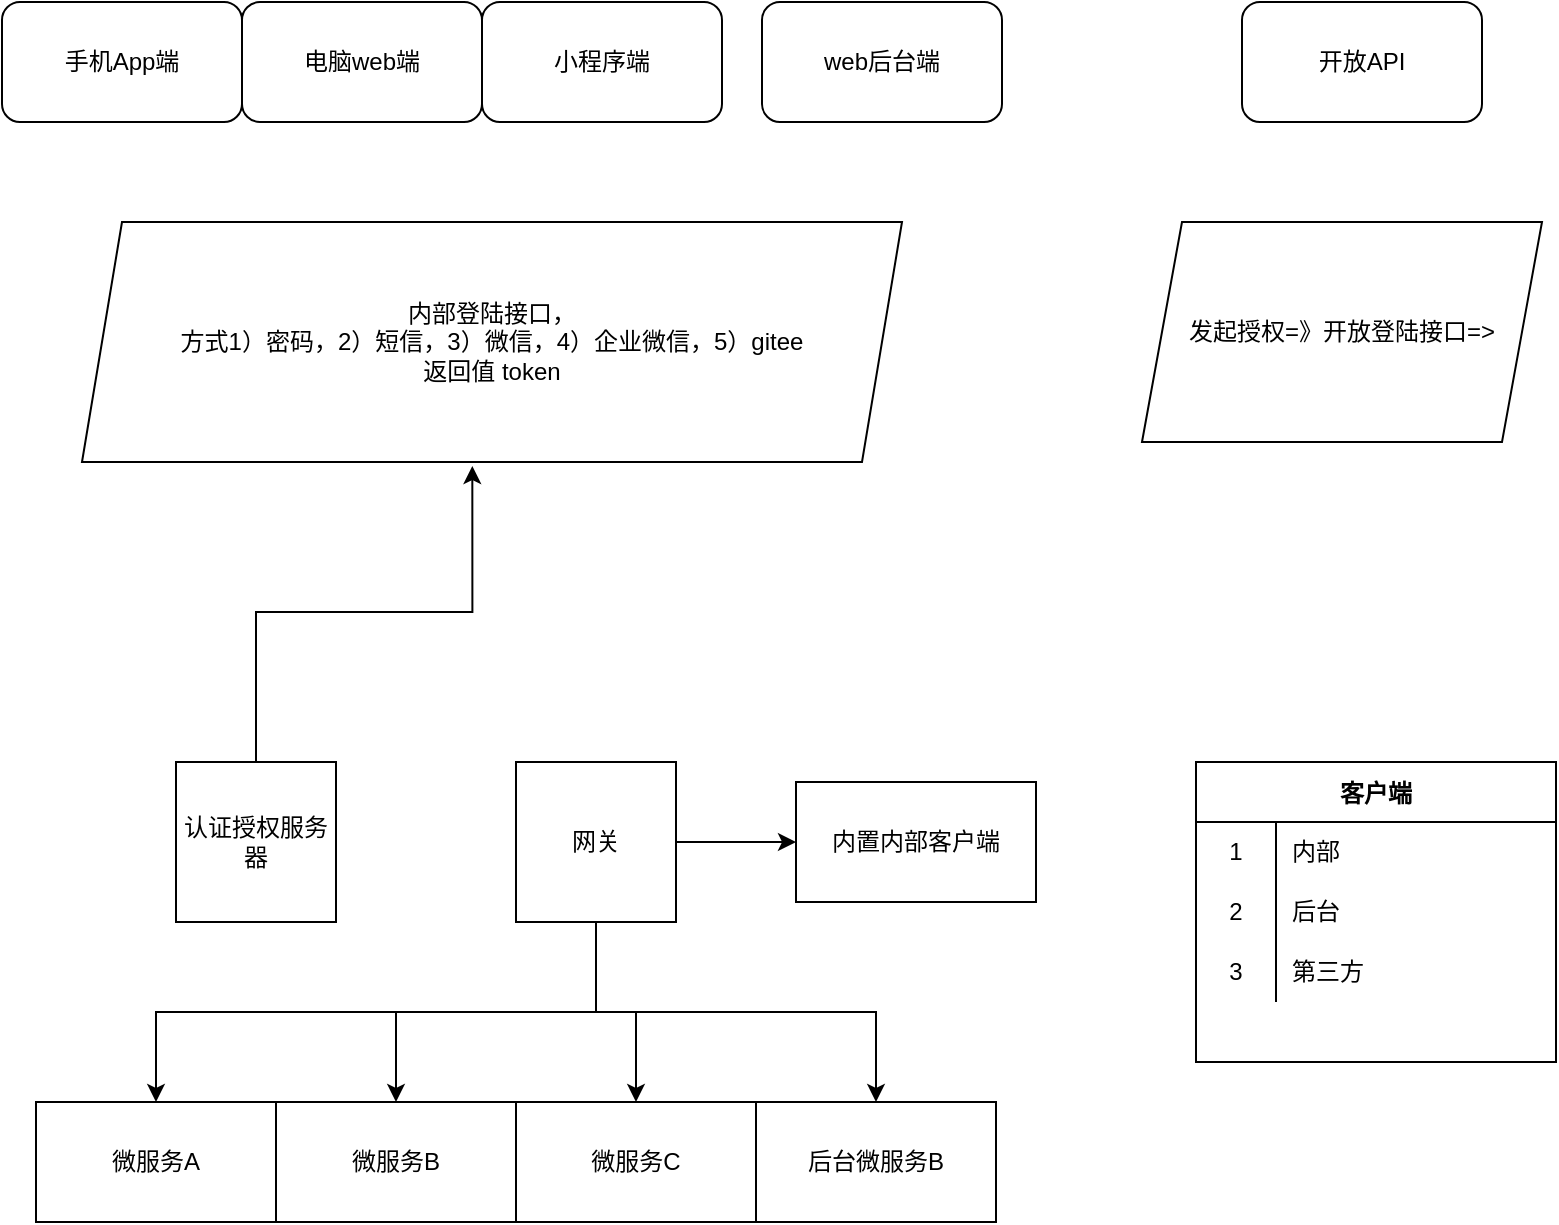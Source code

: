 <mxfile version="20.0.4" type="github">
  <diagram id="sbOqU3zDapwH8D-fXj_J" name="第 1 页">
    <mxGraphModel dx="786" dy="1071" grid="1" gridSize="10" guides="1" tooltips="1" connect="1" arrows="1" fold="1" page="1" pageScale="1" pageWidth="827" pageHeight="1169" math="0" shadow="0">
      <root>
        <mxCell id="0" />
        <mxCell id="1" parent="0" />
        <mxCell id="_lD3nbYeC_mDzVaN2k-Z-4" style="edgeStyle=orthogonalEdgeStyle;rounded=0;orthogonalLoop=1;jettySize=auto;html=1;entryX=0.476;entryY=1.017;entryDx=0;entryDy=0;entryPerimeter=0;" edge="1" parent="1" source="XvVI7B4_2iK0oCaXHntn-1" target="_lD3nbYeC_mDzVaN2k-Z-2">
          <mxGeometry relative="1" as="geometry" />
        </mxCell>
        <mxCell id="XvVI7B4_2iK0oCaXHntn-1" value="认证授权服务器" style="whiteSpace=wrap;html=1;aspect=fixed;" parent="1" vertex="1">
          <mxGeometry x="137" y="400" width="80" height="80" as="geometry" />
        </mxCell>
        <mxCell id="XvVI7B4_2iK0oCaXHntn-20" value="" style="edgeStyle=orthogonalEdgeStyle;rounded=0;orthogonalLoop=1;jettySize=auto;html=1;" parent="1" source="XvVI7B4_2iK0oCaXHntn-5" target="XvVI7B4_2iK0oCaXHntn-19" edge="1">
          <mxGeometry relative="1" as="geometry" />
        </mxCell>
        <mxCell id="_lD3nbYeC_mDzVaN2k-Z-5" style="edgeStyle=orthogonalEdgeStyle;rounded=0;orthogonalLoop=1;jettySize=auto;html=1;exitX=0.5;exitY=1;exitDx=0;exitDy=0;" edge="1" parent="1" source="XvVI7B4_2iK0oCaXHntn-5" target="XvVI7B4_2iK0oCaXHntn-11">
          <mxGeometry relative="1" as="geometry" />
        </mxCell>
        <mxCell id="_lD3nbYeC_mDzVaN2k-Z-6" style="edgeStyle=orthogonalEdgeStyle;rounded=0;orthogonalLoop=1;jettySize=auto;html=1;exitX=0.5;exitY=1;exitDx=0;exitDy=0;" edge="1" parent="1" source="XvVI7B4_2iK0oCaXHntn-5" target="XvVI7B4_2iK0oCaXHntn-12">
          <mxGeometry relative="1" as="geometry" />
        </mxCell>
        <mxCell id="_lD3nbYeC_mDzVaN2k-Z-7" style="edgeStyle=orthogonalEdgeStyle;rounded=0;orthogonalLoop=1;jettySize=auto;html=1;exitX=0.5;exitY=1;exitDx=0;exitDy=0;entryX=0.5;entryY=0;entryDx=0;entryDy=0;" edge="1" parent="1" source="XvVI7B4_2iK0oCaXHntn-5" target="XvVI7B4_2iK0oCaXHntn-14">
          <mxGeometry relative="1" as="geometry" />
        </mxCell>
        <mxCell id="_lD3nbYeC_mDzVaN2k-Z-8" style="edgeStyle=orthogonalEdgeStyle;rounded=0;orthogonalLoop=1;jettySize=auto;html=1;exitX=0.5;exitY=1;exitDx=0;exitDy=0;" edge="1" parent="1" source="XvVI7B4_2iK0oCaXHntn-5" target="XvVI7B4_2iK0oCaXHntn-13">
          <mxGeometry relative="1" as="geometry" />
        </mxCell>
        <mxCell id="XvVI7B4_2iK0oCaXHntn-5" value="网关" style="whiteSpace=wrap;html=1;aspect=fixed;" parent="1" vertex="1">
          <mxGeometry x="307" y="400" width="80" height="80" as="geometry" />
        </mxCell>
        <mxCell id="XvVI7B4_2iK0oCaXHntn-6" value="电脑web端" style="rounded=1;whiteSpace=wrap;html=1;" parent="1" vertex="1">
          <mxGeometry x="170" y="20" width="120" height="60" as="geometry" />
        </mxCell>
        <mxCell id="XvVI7B4_2iK0oCaXHntn-7" value="web后台端" style="rounded=1;whiteSpace=wrap;html=1;" parent="1" vertex="1">
          <mxGeometry x="430" y="20" width="120" height="60" as="geometry" />
        </mxCell>
        <mxCell id="XvVI7B4_2iK0oCaXHntn-8" value="手机App端" style="rounded=1;whiteSpace=wrap;html=1;" parent="1" vertex="1">
          <mxGeometry x="50" y="20" width="120" height="60" as="geometry" />
        </mxCell>
        <mxCell id="XvVI7B4_2iK0oCaXHntn-9" value="小程序端" style="rounded=1;whiteSpace=wrap;html=1;" parent="1" vertex="1">
          <mxGeometry x="290" y="20" width="120" height="60" as="geometry" />
        </mxCell>
        <mxCell id="XvVI7B4_2iK0oCaXHntn-11" value="微服务A" style="rounded=0;whiteSpace=wrap;html=1;" parent="1" vertex="1">
          <mxGeometry x="67" y="570" width="120" height="60" as="geometry" />
        </mxCell>
        <mxCell id="XvVI7B4_2iK0oCaXHntn-12" value="微服务B" style="rounded=0;whiteSpace=wrap;html=1;" parent="1" vertex="1">
          <mxGeometry x="187" y="570" width="120" height="60" as="geometry" />
        </mxCell>
        <mxCell id="XvVI7B4_2iK0oCaXHntn-13" value="后台微服务B" style="rounded=0;whiteSpace=wrap;html=1;" parent="1" vertex="1">
          <mxGeometry x="427" y="570" width="120" height="60" as="geometry" />
        </mxCell>
        <mxCell id="XvVI7B4_2iK0oCaXHntn-14" value="微服务C" style="rounded=0;whiteSpace=wrap;html=1;" parent="1" vertex="1">
          <mxGeometry x="307" y="570" width="120" height="60" as="geometry" />
        </mxCell>
        <mxCell id="XvVI7B4_2iK0oCaXHntn-18" value="开放API" style="rounded=1;whiteSpace=wrap;html=1;" parent="1" vertex="1">
          <mxGeometry x="670" y="20" width="120" height="60" as="geometry" />
        </mxCell>
        <mxCell id="XvVI7B4_2iK0oCaXHntn-19" value="内置内部客户端" style="whiteSpace=wrap;html=1;" parent="1" vertex="1">
          <mxGeometry x="447" y="410" width="120" height="60" as="geometry" />
        </mxCell>
        <mxCell id="XvVI7B4_2iK0oCaXHntn-21" value="客户端" style="shape=table;startSize=30;container=1;collapsible=0;childLayout=tableLayout;fixedRows=1;rowLines=0;fontStyle=1;" parent="1" vertex="1">
          <mxGeometry x="647" y="400" width="180" height="150" as="geometry" />
        </mxCell>
        <mxCell id="XvVI7B4_2iK0oCaXHntn-22" value="" style="shape=tableRow;horizontal=0;startSize=0;swimlaneHead=0;swimlaneBody=0;top=0;left=0;bottom=0;right=0;collapsible=0;dropTarget=0;fillColor=none;points=[[0,0.5],[1,0.5]];portConstraint=eastwest;" parent="XvVI7B4_2iK0oCaXHntn-21" vertex="1">
          <mxGeometry y="30" width="180" height="30" as="geometry" />
        </mxCell>
        <mxCell id="XvVI7B4_2iK0oCaXHntn-23" value="1" style="shape=partialRectangle;html=1;whiteSpace=wrap;connectable=0;fillColor=none;top=0;left=0;bottom=0;right=0;overflow=hidden;pointerEvents=1;" parent="XvVI7B4_2iK0oCaXHntn-22" vertex="1">
          <mxGeometry width="40" height="30" as="geometry">
            <mxRectangle width="40" height="30" as="alternateBounds" />
          </mxGeometry>
        </mxCell>
        <mxCell id="XvVI7B4_2iK0oCaXHntn-24" value="内部" style="shape=partialRectangle;html=1;whiteSpace=wrap;connectable=0;fillColor=none;top=0;left=0;bottom=0;right=0;align=left;spacingLeft=6;overflow=hidden;" parent="XvVI7B4_2iK0oCaXHntn-22" vertex="1">
          <mxGeometry x="40" width="140" height="30" as="geometry">
            <mxRectangle width="140" height="30" as="alternateBounds" />
          </mxGeometry>
        </mxCell>
        <mxCell id="XvVI7B4_2iK0oCaXHntn-25" value="" style="shape=tableRow;horizontal=0;startSize=0;swimlaneHead=0;swimlaneBody=0;top=0;left=0;bottom=0;right=0;collapsible=0;dropTarget=0;fillColor=none;points=[[0,0.5],[1,0.5]];portConstraint=eastwest;" parent="XvVI7B4_2iK0oCaXHntn-21" vertex="1">
          <mxGeometry y="60" width="180" height="30" as="geometry" />
        </mxCell>
        <mxCell id="XvVI7B4_2iK0oCaXHntn-26" value="2" style="shape=partialRectangle;html=1;whiteSpace=wrap;connectable=0;fillColor=none;top=0;left=0;bottom=0;right=0;overflow=hidden;" parent="XvVI7B4_2iK0oCaXHntn-25" vertex="1">
          <mxGeometry width="40" height="30" as="geometry">
            <mxRectangle width="40" height="30" as="alternateBounds" />
          </mxGeometry>
        </mxCell>
        <mxCell id="XvVI7B4_2iK0oCaXHntn-27" value="后台" style="shape=partialRectangle;html=1;whiteSpace=wrap;connectable=0;fillColor=none;top=0;left=0;bottom=0;right=0;align=left;spacingLeft=6;overflow=hidden;" parent="XvVI7B4_2iK0oCaXHntn-25" vertex="1">
          <mxGeometry x="40" width="140" height="30" as="geometry">
            <mxRectangle width="140" height="30" as="alternateBounds" />
          </mxGeometry>
        </mxCell>
        <mxCell id="XvVI7B4_2iK0oCaXHntn-28" value="" style="shape=tableRow;horizontal=0;startSize=0;swimlaneHead=0;swimlaneBody=0;top=0;left=0;bottom=0;right=0;collapsible=0;dropTarget=0;fillColor=none;points=[[0,0.5],[1,0.5]];portConstraint=eastwest;" parent="XvVI7B4_2iK0oCaXHntn-21" vertex="1">
          <mxGeometry y="90" width="180" height="30" as="geometry" />
        </mxCell>
        <mxCell id="XvVI7B4_2iK0oCaXHntn-29" value="3" style="shape=partialRectangle;html=1;whiteSpace=wrap;connectable=0;fillColor=none;top=0;left=0;bottom=0;right=0;overflow=hidden;" parent="XvVI7B4_2iK0oCaXHntn-28" vertex="1">
          <mxGeometry width="40" height="30" as="geometry">
            <mxRectangle width="40" height="30" as="alternateBounds" />
          </mxGeometry>
        </mxCell>
        <mxCell id="XvVI7B4_2iK0oCaXHntn-30" value="第三方" style="shape=partialRectangle;html=1;whiteSpace=wrap;connectable=0;fillColor=none;top=0;left=0;bottom=0;right=0;align=left;spacingLeft=6;overflow=hidden;" parent="XvVI7B4_2iK0oCaXHntn-28" vertex="1">
          <mxGeometry x="40" width="140" height="30" as="geometry">
            <mxRectangle width="140" height="30" as="alternateBounds" />
          </mxGeometry>
        </mxCell>
        <mxCell id="_lD3nbYeC_mDzVaN2k-Z-2" value="内部登陆接口，&lt;br&gt;方式1）密码，2）短信，3）微信，4）企业微信，5）gitee &lt;br&gt;返回值 token" style="shape=parallelogram;perimeter=parallelogramPerimeter;whiteSpace=wrap;html=1;fixedSize=1;" vertex="1" parent="1">
          <mxGeometry x="90" y="130" width="410" height="120" as="geometry" />
        </mxCell>
        <mxCell id="_lD3nbYeC_mDzVaN2k-Z-3" value="发起授权=》开放登陆接口=&amp;gt;" style="shape=parallelogram;perimeter=parallelogramPerimeter;whiteSpace=wrap;html=1;fixedSize=1;" vertex="1" parent="1">
          <mxGeometry x="620" y="130" width="200" height="110" as="geometry" />
        </mxCell>
      </root>
    </mxGraphModel>
  </diagram>
</mxfile>
